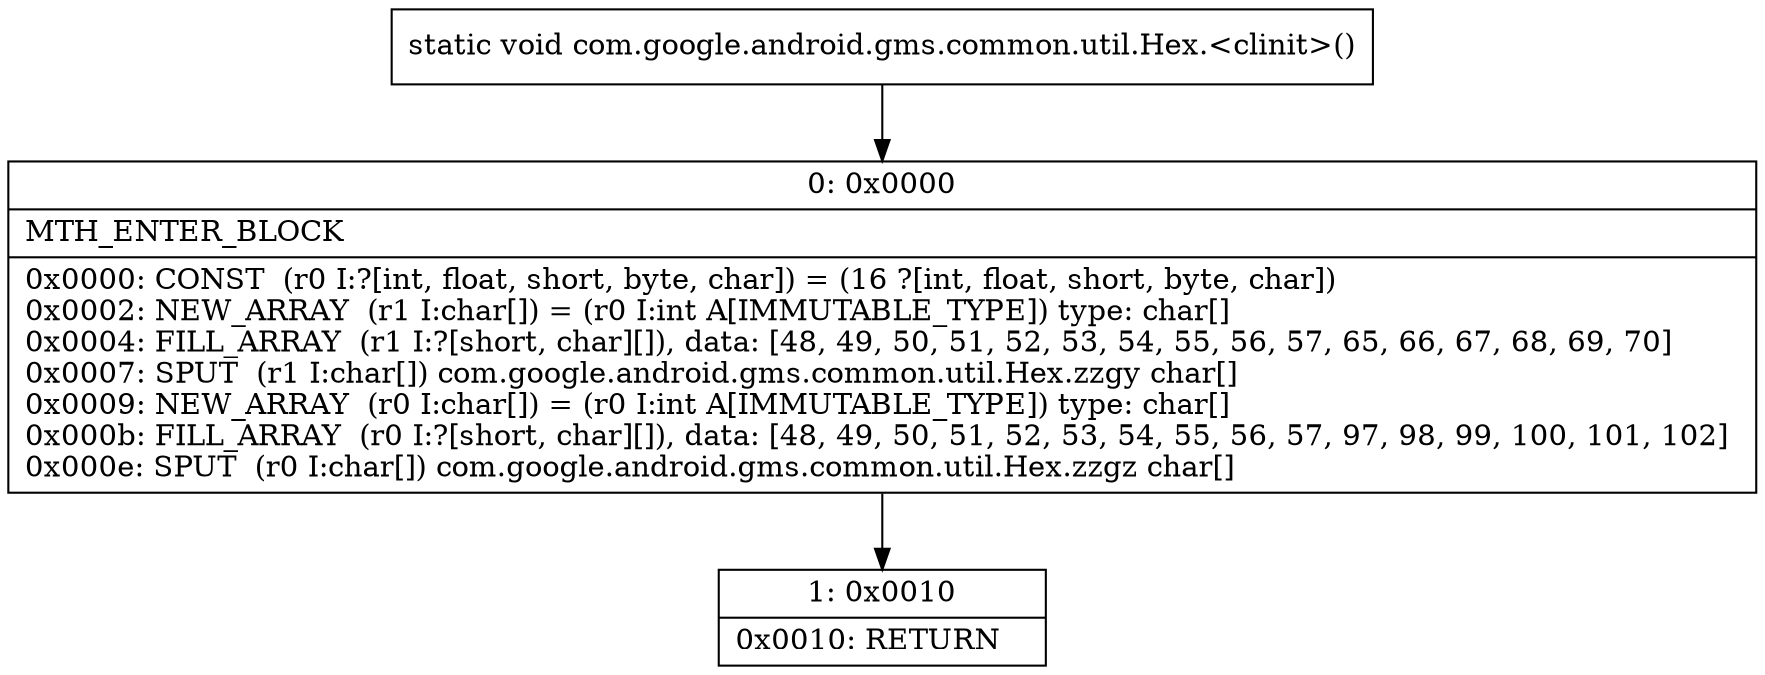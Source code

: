 digraph "CFG forcom.google.android.gms.common.util.Hex.\<clinit\>()V" {
Node_0 [shape=record,label="{0\:\ 0x0000|MTH_ENTER_BLOCK\l|0x0000: CONST  (r0 I:?[int, float, short, byte, char]) = (16 ?[int, float, short, byte, char]) \l0x0002: NEW_ARRAY  (r1 I:char[]) = (r0 I:int A[IMMUTABLE_TYPE]) type: char[] \l0x0004: FILL_ARRAY  (r1 I:?[short, char][]), data: [48, 49, 50, 51, 52, 53, 54, 55, 56, 57, 65, 66, 67, 68, 69, 70] \l0x0007: SPUT  (r1 I:char[]) com.google.android.gms.common.util.Hex.zzgy char[] \l0x0009: NEW_ARRAY  (r0 I:char[]) = (r0 I:int A[IMMUTABLE_TYPE]) type: char[] \l0x000b: FILL_ARRAY  (r0 I:?[short, char][]), data: [48, 49, 50, 51, 52, 53, 54, 55, 56, 57, 97, 98, 99, 100, 101, 102] \l0x000e: SPUT  (r0 I:char[]) com.google.android.gms.common.util.Hex.zzgz char[] \l}"];
Node_1 [shape=record,label="{1\:\ 0x0010|0x0010: RETURN   \l}"];
MethodNode[shape=record,label="{static void com.google.android.gms.common.util.Hex.\<clinit\>() }"];
MethodNode -> Node_0;
Node_0 -> Node_1;
}


